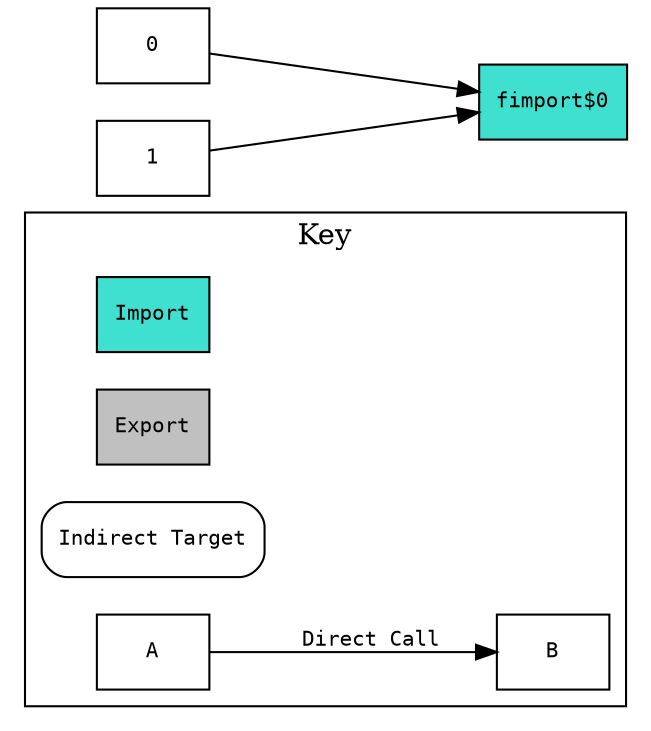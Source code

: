 digraph call {
  rankdir = LR;
  subgraph cluster_key {
    node [shape=box, fontname=courier, fontsize=10];
    edge [fontname=courier, fontsize=10];
    label = "Key";
    "Import" [style="filled", fillcolor="turquoise"];
    "Export" [style="filled", fillcolor="gray"];
    "Indirect Target" [style="filled, rounded", fillcolor="white"];
    "A" -> "B" [style="filled, rounded", label = "Direct Call"];
  }

  node [shape=box, fontname=courier, fontsize=10];
  "0" [style="filled", fillcolor="white"];
  "1" [style="filled", fillcolor="white"];
  "fimport$0" [style="filled", fillcolor="turquoise"];
  "0" -> "fimport$0"; // call
  "1" -> "fimport$0"; // call
}
